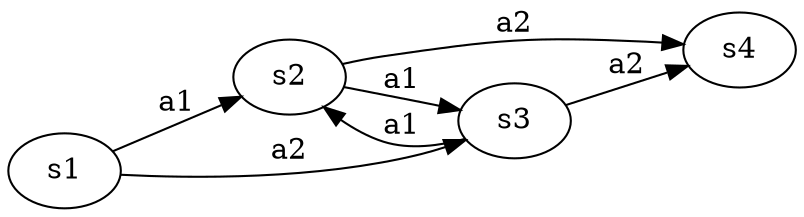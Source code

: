 # run me with
#  dot -Tsvg graph_search.gv -o graph_search.svg

digraph graph_search {
  rankdir="LR";
  node [];
    "s1"; # [label = <s<sub>16</sub>>];
    "s2";
    "s3";
    "s4";
    "s1" -> "s2" [ label = "a1" ];
    "s1" -> "s3" [ label = "a2" ];
    "s2" -> "s3" [ label = "a1" ];
    "s2" -> "s4" [ label = "a2" ];
    "s3" -> "s2" [ label = "a1" ];
    "s3" -> "s4" [ label = "a2" ];
#    "s4" -> "s4" [ label = "a1" ];
}
